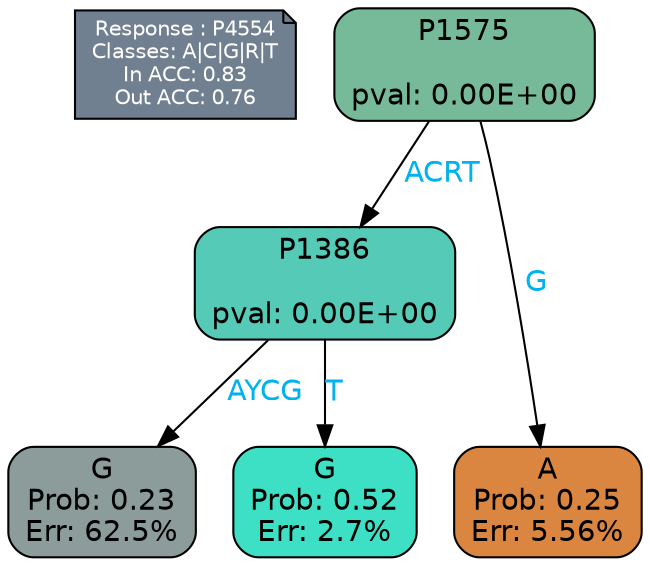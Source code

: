 digraph Tree {
node [shape=box, style="filled, rounded", color="black", fontname=helvetica] ;
graph [ranksep=equally, splines=polylines, bgcolor=transparent, dpi=600] ;
edge [fontname=helvetica] ;
LEGEND [label="Response : P4554
Classes: A|C|G|R|T
In ACC: 0.83
Out ACC: 0.76
",shape=note,align=left,style=filled,fillcolor="slategray",fontcolor="white",fontsize=10];1 [label="P1575

pval: 0.00E+00", fillcolor="#77ba99"] ;
2 [label="P1386

pval: 0.00E+00", fillcolor="#55cbb7"] ;
3 [label="G
Prob: 0.23
Err: 62.5%", fillcolor="#8c9c9a"] ;
4 [label="G
Prob: 0.52
Err: 2.7%", fillcolor="#3de0c4"] ;
5 [label="A
Prob: 0.25
Err: 5.56%", fillcolor="#db8640"] ;
1 -> 2 [label="ACRT",fontcolor=deepskyblue2] ;
1 -> 5 [label="G",fontcolor=deepskyblue2] ;
2 -> 3 [label="AYCG",fontcolor=deepskyblue2] ;
2 -> 4 [label="T",fontcolor=deepskyblue2] ;
{rank = same; 3;4;5;}{rank = same; LEGEND;1;}}